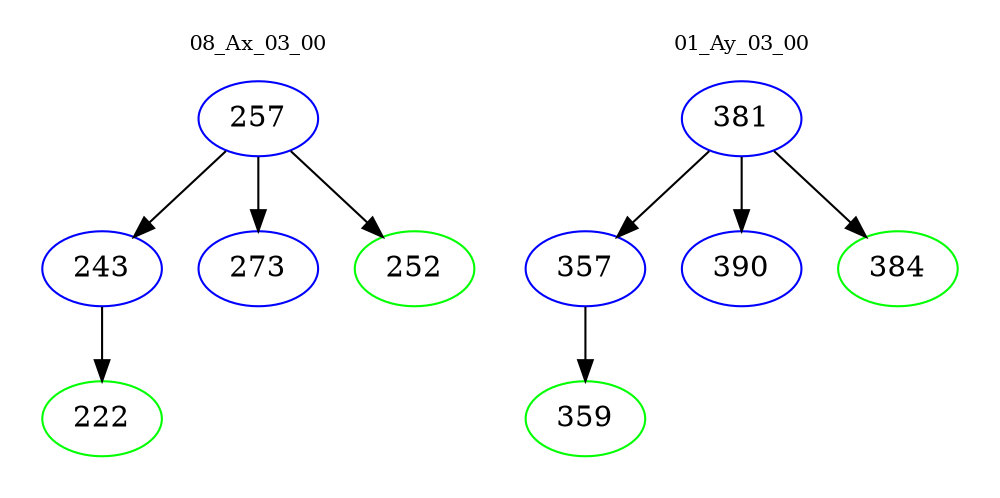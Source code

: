 digraph{
subgraph cluster_0 {
color = white
label = "08_Ax_03_00";
fontsize=10;
T0_257 [label="257", color="blue"]
T0_257 -> T0_243 [color="black"]
T0_243 [label="243", color="blue"]
T0_243 -> T0_222 [color="black"]
T0_222 [label="222", color="green"]
T0_257 -> T0_273 [color="black"]
T0_273 [label="273", color="blue"]
T0_257 -> T0_252 [color="black"]
T0_252 [label="252", color="green"]
}
subgraph cluster_1 {
color = white
label = "01_Ay_03_00";
fontsize=10;
T1_381 [label="381", color="blue"]
T1_381 -> T1_357 [color="black"]
T1_357 [label="357", color="blue"]
T1_357 -> T1_359 [color="black"]
T1_359 [label="359", color="green"]
T1_381 -> T1_390 [color="black"]
T1_390 [label="390", color="blue"]
T1_381 -> T1_384 [color="black"]
T1_384 [label="384", color="green"]
}
}
